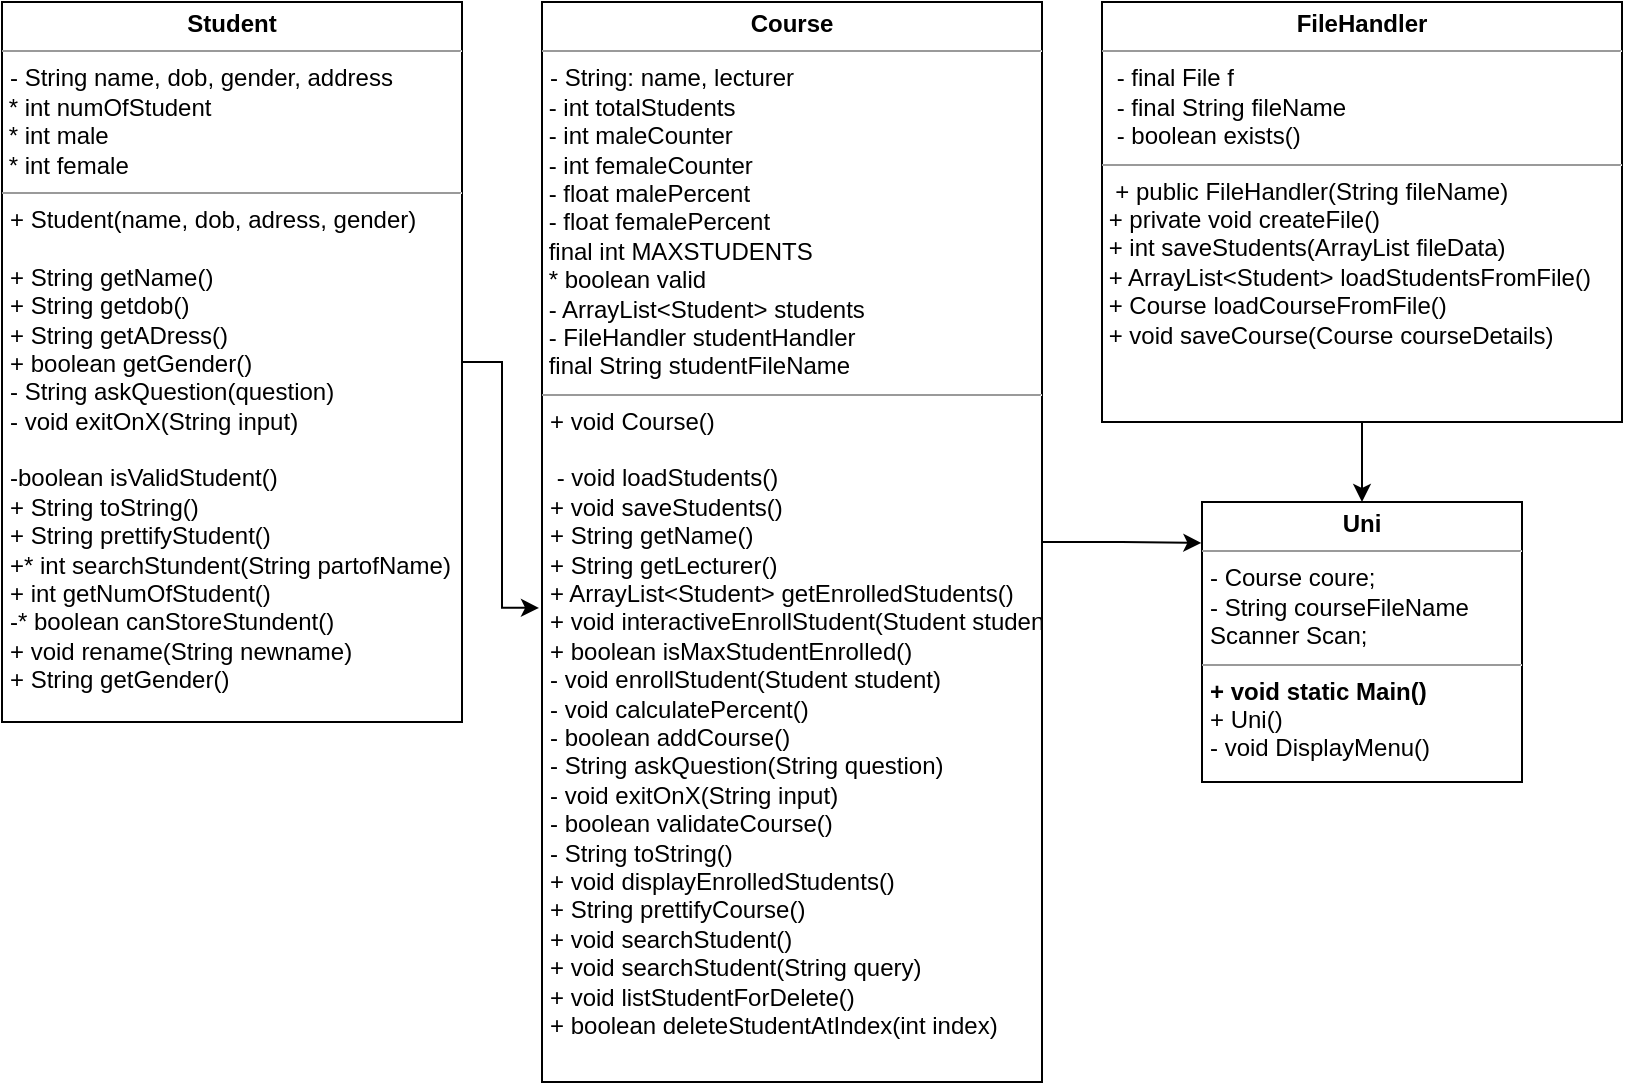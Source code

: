 <mxfile version="14.6.1" type="device"><diagram id="Kt1eOMIPLDP07Cyjg3DI" name="Page-1"><mxGraphModel dx="2036" dy="1885" grid="1" gridSize="10" guides="1" tooltips="1" connect="1" arrows="1" fold="1" page="1" pageScale="1" pageWidth="827" pageHeight="1169" math="0" shadow="0"><root><mxCell id="0"/><mxCell id="1" parent="0"/><mxCell id="UKTHb_x_9D5Nfi7zoMuA-8" style="edgeStyle=orthogonalEdgeStyle;rounded=0;orthogonalLoop=1;jettySize=auto;html=1;entryX=-0.002;entryY=0.146;entryDx=0;entryDy=0;entryPerimeter=0;" parent="1" source="UKTHb_x_9D5Nfi7zoMuA-1" target="UKTHb_x_9D5Nfi7zoMuA-4" edge="1"><mxGeometry relative="1" as="geometry"/></mxCell><mxCell id="UKTHb_x_9D5Nfi7zoMuA-1" value="&lt;p style=&quot;margin: 0px ; margin-top: 4px ; text-align: center&quot;&gt;&lt;b&gt;Course&lt;/b&gt;&lt;/p&gt;&lt;hr size=&quot;1&quot;&gt;&lt;p style=&quot;margin: 0px ; margin-left: 4px&quot;&gt;- String: name, lecturer&lt;br&gt;&lt;/p&gt;&lt;div&gt;&amp;nbsp;- int totalStudents&lt;/div&gt;&lt;div&gt;&amp;nbsp;- int maleCounter&lt;/div&gt;&lt;div&gt;&amp;nbsp;- int femaleCounter&lt;/div&gt;&lt;div&gt;&amp;nbsp;- float malePercent&lt;/div&gt;&lt;div&gt;&amp;nbsp;- float femalePercent&lt;/div&gt;&lt;div&gt;&amp;nbsp;final int MAXSTUDENTS&lt;/div&gt;&lt;div&gt;&amp;nbsp;* boolean valid&lt;/div&gt;&lt;div&gt;&amp;nbsp;- ArrayList&amp;lt;Student&amp;gt; students&lt;/div&gt;&lt;div&gt;&amp;nbsp;- FileHandler studentHandler&lt;/div&gt;&lt;div&gt;&amp;nbsp;final String studentFileName&lt;br&gt;&lt;/div&gt;&lt;hr size=&quot;1&quot;&gt;&lt;p style=&quot;margin: 0px ; margin-left: 4px&quot;&gt;+ void Course()&lt;/p&gt;&lt;p style=&quot;margin: 0px ; margin-left: 4px&quot;&gt;&lt;br&gt;&lt;/p&gt;&lt;p style=&quot;margin: 0px ; margin-left: 4px&quot;&gt;&amp;nbsp;- void loadStudents()&lt;/p&gt;&lt;p style=&quot;margin: 0px ; margin-left: 4px&quot;&gt;+ void saveStudents()&lt;/p&gt;&lt;p style=&quot;margin: 0px ; margin-left: 4px&quot;&gt;+ String getName()&lt;/p&gt;&lt;p style=&quot;margin: 0px ; margin-left: 4px&quot;&gt;+ String getLecturer()&lt;/p&gt;&lt;p style=&quot;margin: 0px ; margin-left: 4px&quot;&gt;+ ArrayList&amp;lt;Student&amp;gt; getEnrolledStudents()&lt;/p&gt;&lt;p style=&quot;margin: 0px ; margin-left: 4px&quot;&gt;+ void interactiveEnrollStudent(Student student)&lt;/p&gt;&lt;p style=&quot;margin: 0px ; margin-left: 4px&quot;&gt;+ boolean isMaxStudentEnrolled()&lt;/p&gt;&lt;p style=&quot;margin: 0px ; margin-left: 4px&quot;&gt;- void enrollStudent(Student student)&lt;/p&gt;&lt;p style=&quot;margin: 0px ; margin-left: 4px&quot;&gt;- void calculatePercent()&lt;/p&gt;&lt;p style=&quot;margin: 0px ; margin-left: 4px&quot;&gt;- boolean addCourse()&lt;/p&gt;&lt;p style=&quot;margin: 0px ; margin-left: 4px&quot;&gt;- String askQuestion(String question)&lt;/p&gt;&lt;p style=&quot;margin: 0px ; margin-left: 4px&quot;&gt;- void exitOnX(String input)&lt;/p&gt;&lt;p style=&quot;margin: 0px ; margin-left: 4px&quot;&gt;- boolean validateCourse()&lt;/p&gt;&lt;p style=&quot;margin: 0px ; margin-left: 4px&quot;&gt;- String toString()&lt;/p&gt;&lt;p style=&quot;margin: 0px ; margin-left: 4px&quot;&gt;+ void displayEnrolledStudents()&lt;/p&gt;&lt;p style=&quot;margin: 0px ; margin-left: 4px&quot;&gt;+ String prettifyCourse()&lt;/p&gt;&lt;p style=&quot;margin: 0px ; margin-left: 4px&quot;&gt;+ void searchStudent()&lt;/p&gt;&lt;p style=&quot;margin: 0px ; margin-left: 4px&quot;&gt;+ void searchStudent(String query)&lt;/p&gt;&lt;p style=&quot;margin: 0px ; margin-left: 4px&quot;&gt;+ void listStudentForDelete()&lt;/p&gt;&lt;p style=&quot;margin: 0px ; margin-left: 4px&quot;&gt;+ boolean deleteStudentAtIndex(int index)&lt;br&gt;&lt;/p&gt;" style="verticalAlign=top;align=left;overflow=fill;fontSize=12;fontFamily=Helvetica;html=1;" parent="1" vertex="1"><mxGeometry x="-120" y="-360" width="250" height="540" as="geometry"/></mxCell><mxCell id="UKTHb_x_9D5Nfi7zoMuA-9" style="edgeStyle=orthogonalEdgeStyle;rounded=0;orthogonalLoop=1;jettySize=auto;html=1;entryX=-0.006;entryY=0.561;entryDx=0;entryDy=0;entryPerimeter=0;" parent="1" source="UKTHb_x_9D5Nfi7zoMuA-2" target="UKTHb_x_9D5Nfi7zoMuA-1" edge="1"><mxGeometry relative="1" as="geometry"/></mxCell><mxCell id="UKTHb_x_9D5Nfi7zoMuA-2" value="&lt;p style=&quot;margin: 0px ; margin-top: 4px ; text-align: center&quot;&gt;&lt;b&gt;Student&lt;/b&gt;&lt;/p&gt;&lt;hr size=&quot;1&quot;&gt;&lt;p style=&quot;margin: 0px ; margin-left: 4px&quot;&gt;- String name, dob, gender, address&lt;br&gt;&lt;/p&gt;&lt;div&gt;&amp;nbsp;* int numOfStudent&lt;/div&gt;&lt;div&gt;&amp;nbsp;* int male&lt;/div&gt;&lt;div&gt;&amp;nbsp;* int female&lt;br&gt;&lt;/div&gt;&lt;hr size=&quot;1&quot;&gt;&lt;p style=&quot;margin: 0px ; margin-left: 4px&quot;&gt;+ Student(name, dob, adress, gender)&lt;/p&gt;&lt;p style=&quot;margin: 0px ; margin-left: 4px&quot;&gt;&lt;br&gt;&lt;/p&gt;&lt;p style=&quot;margin: 0px ; margin-left: 4px&quot;&gt;+ String getName()&lt;/p&gt;&lt;p style=&quot;margin: 0px ; margin-left: 4px&quot;&gt;+ String getdob()&lt;/p&gt;&lt;p style=&quot;margin: 0px ; margin-left: 4px&quot;&gt;+ String getADress()&lt;/p&gt;&lt;p style=&quot;margin: 0px ; margin-left: 4px&quot;&gt;+ boolean getGender()&lt;/p&gt;&lt;p style=&quot;margin: 0px ; margin-left: 4px&quot;&gt;- String askQuestion(question)&lt;/p&gt;&lt;p style=&quot;margin: 0px ; margin-left: 4px&quot;&gt;- void exitOnX(String input)&lt;br&gt;&lt;/p&gt;&lt;p style=&quot;margin: 0px ; margin-left: 4px&quot;&gt;&lt;br&gt;&lt;/p&gt;&lt;p style=&quot;margin: 0px ; margin-left: 4px&quot;&gt;-boolean isValidStudent()&lt;/p&gt;&lt;p style=&quot;margin: 0px ; margin-left: 4px&quot;&gt;+ String toString()&lt;/p&gt;&lt;p style=&quot;margin: 0px ; margin-left: 4px&quot;&gt;+ String prettifyStudent()&lt;/p&gt;&lt;p style=&quot;margin: 0px ; margin-left: 4px&quot;&gt;+* int searchStundent(String partofName)&lt;/p&gt;&lt;p style=&quot;margin: 0px ; margin-left: 4px&quot;&gt;+ int getNumOfStudent()&lt;/p&gt;&lt;p style=&quot;margin: 0px ; margin-left: 4px&quot;&gt;-* boolean canStoreStundent()&lt;/p&gt;&lt;p style=&quot;margin: 0px ; margin-left: 4px&quot;&gt;+ void rename(String newname)&lt;/p&gt;&lt;p style=&quot;margin: 0px ; margin-left: 4px&quot;&gt;+ String getGender()&lt;br&gt;&lt;/p&gt;" style="verticalAlign=top;align=left;overflow=fill;fontSize=12;fontFamily=Helvetica;html=1;" parent="1" vertex="1"><mxGeometry x="-390" y="-360" width="230" height="360" as="geometry"/></mxCell><mxCell id="HPpwBQCRoThl7-YFaV9W-2" style="edgeStyle=orthogonalEdgeStyle;rounded=0;orthogonalLoop=1;jettySize=auto;html=1;" edge="1" parent="1" source="UKTHb_x_9D5Nfi7zoMuA-3" target="UKTHb_x_9D5Nfi7zoMuA-4"><mxGeometry relative="1" as="geometry"/></mxCell><mxCell id="UKTHb_x_9D5Nfi7zoMuA-3" value="&lt;p style=&quot;margin: 0px ; margin-top: 4px ; text-align: center&quot;&gt;&lt;b&gt;FileHandler&lt;/b&gt;&lt;/p&gt;&lt;hr size=&quot;1&quot;&gt;&lt;p style=&quot;margin: 0px ; margin-left: 4px&quot;&gt;&amp;nbsp;- final File f&lt;/p&gt;&lt;p style=&quot;margin: 0px ; margin-left: 4px&quot;&gt;&amp;nbsp;- final String fileName&lt;/p&gt;&lt;p style=&quot;margin: 0px ; margin-left: 4px&quot;&gt;&amp;nbsp;- boolean exists()&lt;br&gt;&lt;/p&gt;&lt;hr size=&quot;1&quot;&gt;&lt;div&gt;&amp;nbsp; + public FileHandler(String fileName)&lt;/div&gt;&lt;div&gt;&amp;nbsp;+ private void createFile()&lt;/div&gt;&lt;div&gt;&amp;nbsp;+ int saveStudents(ArrayList fileData)&lt;/div&gt;&lt;div&gt;&amp;nbsp;+ ArrayList&amp;lt;Student&amp;gt; loadStudentsFromFile()&lt;/div&gt;&lt;div&gt;&amp;nbsp;+ Course loadCourseFromFile()&lt;/div&gt;&lt;div&gt;&amp;nbsp;+ void saveCourse(Course courseDetails)&lt;br&gt;&lt;/div&gt;&lt;div&gt;&lt;br&gt;&lt;/div&gt;" style="verticalAlign=top;align=left;overflow=fill;fontSize=12;fontFamily=Helvetica;html=1;" parent="1" vertex="1"><mxGeometry x="160" y="-360" width="260" height="210" as="geometry"/></mxCell><mxCell id="UKTHb_x_9D5Nfi7zoMuA-4" value="&lt;p style=&quot;margin: 0px ; margin-top: 4px ; text-align: center&quot;&gt;&lt;b&gt;Uni&lt;/b&gt;&lt;/p&gt;&lt;hr size=&quot;1&quot;&gt;&lt;p style=&quot;margin: 0px ; margin-left: 4px&quot;&gt;- Course coure;&lt;/p&gt;&lt;p style=&quot;margin: 0px ; margin-left: 4px&quot;&gt;- String courseFileName&lt;/p&gt;&lt;p style=&quot;margin: 0px ; margin-left: 4px&quot;&gt;Scanner Scan;&lt;br&gt;&lt;/p&gt;&lt;hr size=&quot;1&quot;&gt;&lt;p style=&quot;margin: 0px ; margin-left: 4px&quot;&gt;&lt;b&gt;+ void static Main()&lt;/b&gt;&lt;br&gt;&lt;/p&gt;&lt;p style=&quot;margin: 0px ; margin-left: 4px&quot;&gt;+ Uni()&lt;br&gt;- void DisplayMenu()&lt;/p&gt;&lt;p style=&quot;margin: 0px ; margin-left: 4px&quot;&gt;&lt;br&gt;&lt;/p&gt;&lt;p style=&quot;margin: 0px ; margin-left: 4px&quot;&gt;&lt;br&gt;&lt;/p&gt;" style="verticalAlign=top;align=left;overflow=fill;fontSize=12;fontFamily=Helvetica;html=1;" parent="1" vertex="1"><mxGeometry x="210" y="-110" width="160" height="140" as="geometry"/></mxCell></root></mxGraphModel></diagram></mxfile>